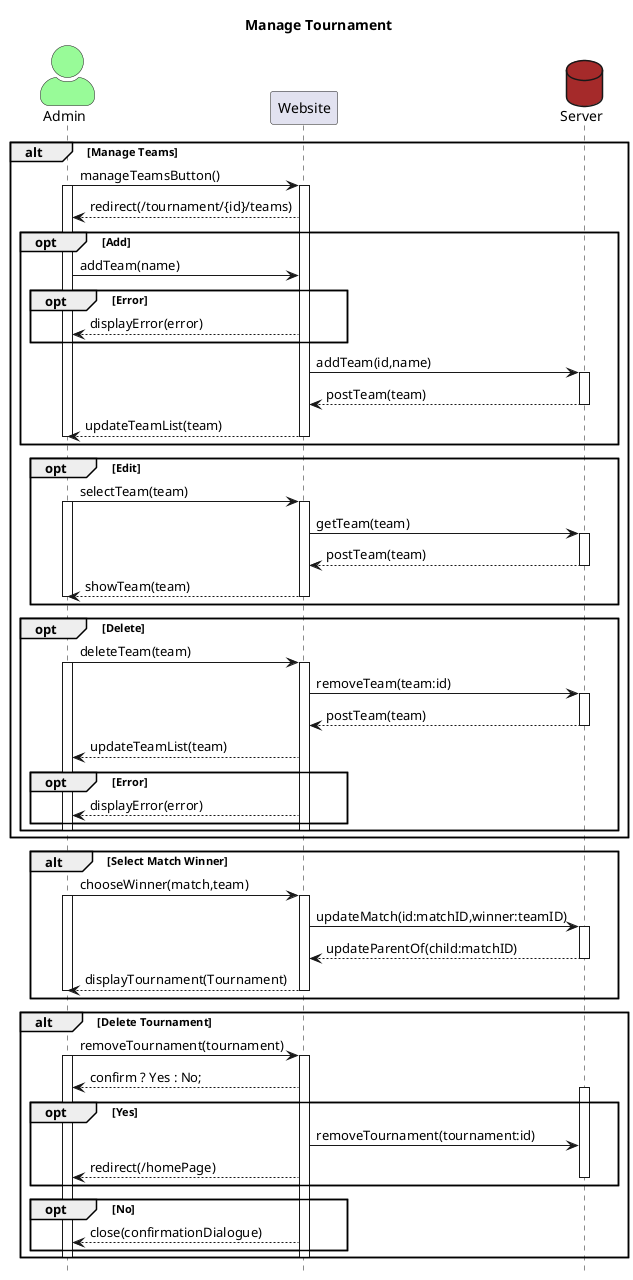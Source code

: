 @startuml Manage Tournament
title Manage Tournament
skinparam actorStyle awesome

Actor Admin #palegreen
participant Website
database Server #brown
hide footbox

alt Manage Teams
    Admin->Website: manageTeamsButton()
    activate Admin
    activate Website
    Website-->Admin: redirect(/tournament/{id}/teams)
        opt Add 
            Admin->Website: addTeam(name)
                opt Error
                    Website-->Admin: displayError(error)
                end
            Website->Server: addTeam(id,name)
            activate Server
            Server-->Website: postTeam(team)
            deactivate Server
            Website-->Admin: updateTeamList(team)
            deactivate Admin
            deactivate Website
        end
    opt Edit
        Admin->Website: selectTeam(team)
        activate Admin
        activate Website
        Website->Server: getTeam(team)
        activate Server
        Server-->Website: postTeam(team)
        deactivate Server
        Website-->Admin: showTeam(team)
        deactivate Admin
        deactivate Website     
    end

    opt Delete
    Admin->Website: deleteTeam(team)
    activate Admin
    activate Website
        Website->Server: removeTeam(team:id)
            activate Server
            Server-->Website: postTeam(team)
            deactivate Server
        Website-->Admin: updateTeamList(team)
        opt Error
            Website-->Admin: displayError(error)
        end
    deactivate Admin
    deactivate Website
    end
end

alt Select Match Winner
    Admin->Website: chooseWinner(match,team)
    activate Admin
    activate Website
    Website->Server: updateMatch(id:matchID,winner:teamID)
    activate Server
        Server-->Website: updateParentOf(child:matchID)
    deactivate Server
    Website-->Admin: displayTournament(Tournament)
deactivate Admin
deactivate Website
end

alt Delete Tournament
    Admin->Website: removeTournament(tournament)
    activate Admin
    activate Website
    Website-->Admin: confirm ? Yes : No; 
    opt Yes 
        activate Server
        Website->Server: removeTournament(tournament:id)
        Website-->Admin: redirect(/homePage)
        deactivate Server
    end
    opt No
        Website-->Admin: close(confirmationDialogue)
    end
    deactivate Admin
    deactivate Website
end

@enduml